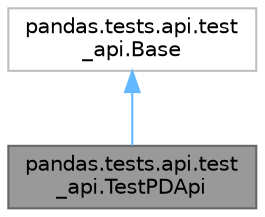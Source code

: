 digraph "pandas.tests.api.test_api.TestPDApi"
{
 // LATEX_PDF_SIZE
  bgcolor="transparent";
  edge [fontname=Helvetica,fontsize=10,labelfontname=Helvetica,labelfontsize=10];
  node [fontname=Helvetica,fontsize=10,shape=box,height=0.2,width=0.4];
  Node1 [id="Node000001",label="pandas.tests.api.test\l_api.TestPDApi",height=0.2,width=0.4,color="gray40", fillcolor="grey60", style="filled", fontcolor="black",tooltip=" "];
  Node2 -> Node1 [id="edge2_Node000001_Node000002",dir="back",color="steelblue1",style="solid",tooltip=" "];
  Node2 [id="Node000002",label="pandas.tests.api.test\l_api.Base",height=0.2,width=0.4,color="grey75", fillcolor="white", style="filled",URL="$d6/dc6/classpandas_1_1tests_1_1api_1_1test__api_1_1Base.html",tooltip=" "];
}

